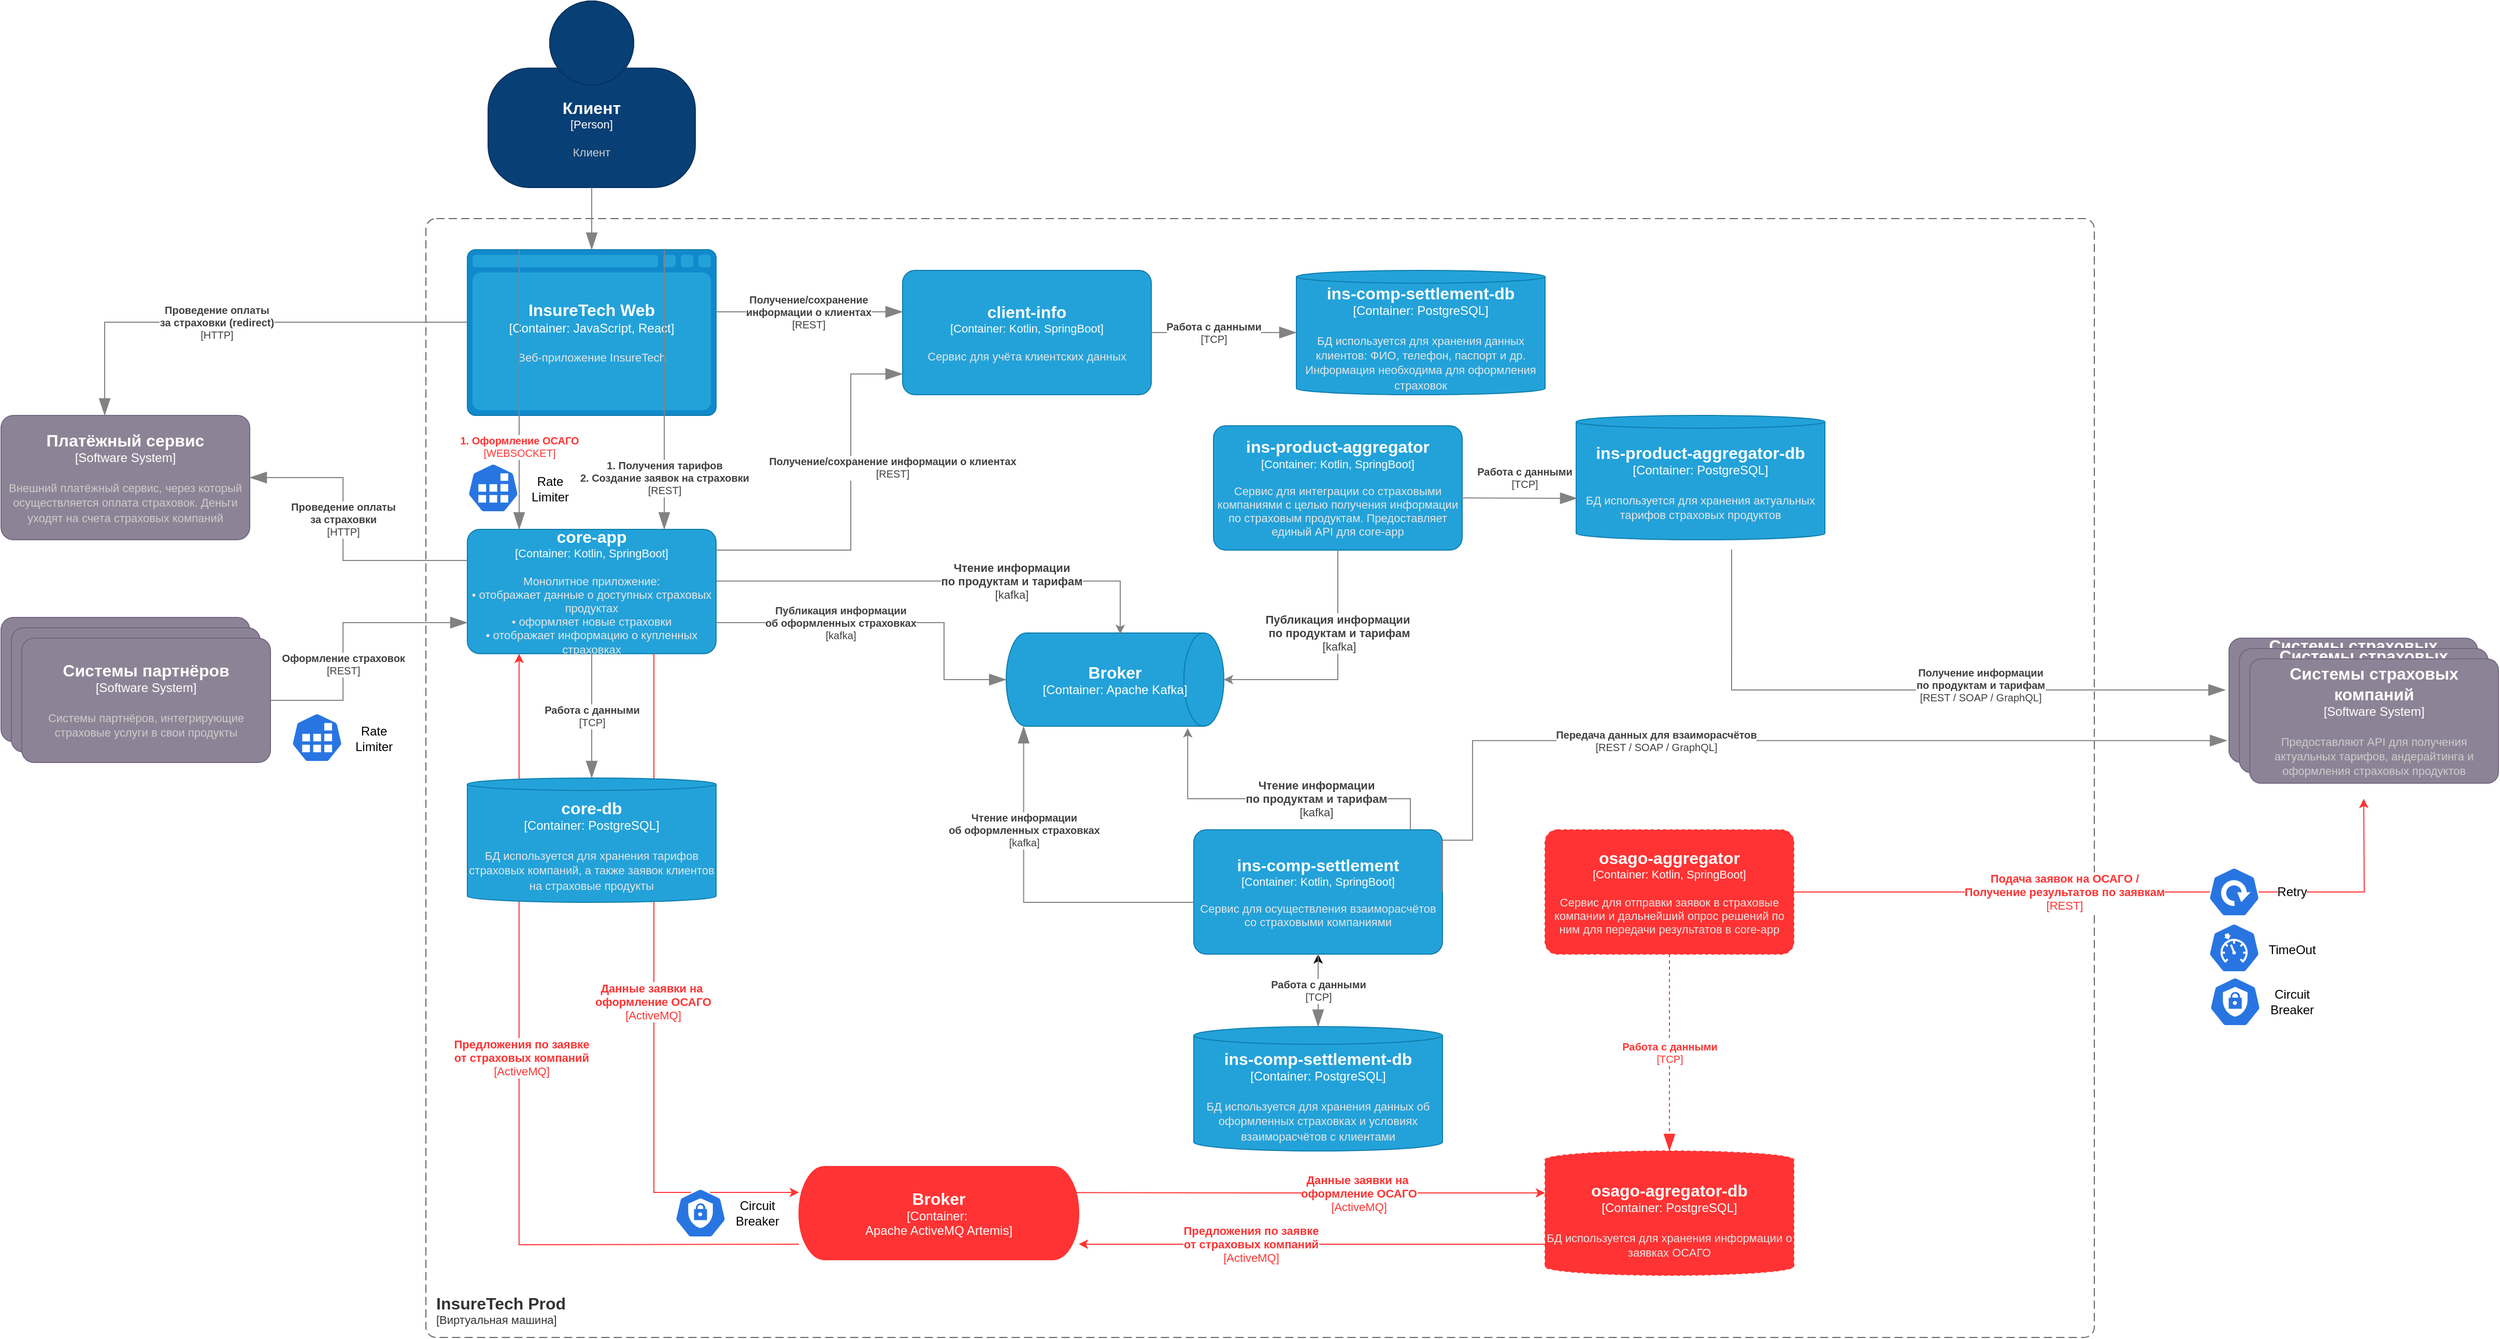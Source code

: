 <mxfile version="26.1.1">
  <diagram id="51zmUan4mFf6pz3q3UUt" name="InsureTech">
    <mxGraphModel dx="1008" dy="689" grid="1" gridSize="10" guides="1" tooltips="1" connect="1" arrows="1" fold="1" page="1" pageScale="1" pageWidth="827" pageHeight="1169" math="0" shadow="0">
      <root>
        <mxCell id="0" />
        <mxCell id="1" parent="0" />
        <object placeholders="1" c4Name="InsureTech Prod" c4Type="SystemScopeBoundary" c4Application="Виртуальная машина" label="&lt;font style=&quot;font-size: 16px&quot;&gt;&lt;b&gt;&lt;div style=&quot;text-align: left&quot;&gt;%c4Name%&lt;/div&gt;&lt;/b&gt;&lt;/font&gt;&lt;div style=&quot;text-align: left&quot;&gt;[%c4Application%]&lt;/div&gt;" id="QZVZE25FtzXotr3zN85r-1">
          <mxCell style="rounded=1;fontSize=11;whiteSpace=wrap;html=1;dashed=1;arcSize=20;fillColor=none;strokeColor=#666666;fontColor=#333333;labelBackgroundColor=none;align=left;verticalAlign=bottom;labelBorderColor=none;spacingTop=0;spacing=10;dashPattern=8 4;metaEdit=1;rotatable=0;perimeter=rectanglePerimeter;noLabel=0;labelPadding=0;allowArrows=0;connectable=0;expand=0;recursiveResize=0;editable=1;pointerEvents=0;absoluteArcSize=1;points=[[0.25,0,0],[0.5,0,0],[0.75,0,0],[1,0.25,0],[1,0.5,0],[1,0.75,0],[0.75,1,0],[0.5,1,0],[0.25,1,0],[0,0.75,0],[0,0.5,0],[0,0.25,0]];" parent="1" vertex="1">
            <mxGeometry x="810" y="730" width="1610" height="1080" as="geometry" />
          </mxCell>
        </object>
        <object placeholders="1" c4Name="core-app" c4Type="Container" c4Technology="Kotlin, SpringBoot" c4Description="Монолитное приложение:&#xa;• отображает данные о доступных страховых продуктах&#xa;• оформляет новые страховки&#xa;• отображает информацию о купленных страховках" label="&lt;font style=&quot;font-size: 16px&quot;&gt;&lt;b&gt;%c4Name%&lt;/b&gt;&lt;/font&gt;&lt;div&gt;[%c4Type%: %c4Technology%]&lt;/div&gt;&lt;br&gt;&lt;div&gt;&lt;font style=&quot;font-size: 11px&quot;&gt;&lt;font color=&quot;#E6E6E6&quot;&gt;%c4Description%&lt;/font&gt;&lt;/div&gt;" id="QZVZE25FtzXotr3zN85r-3">
          <mxCell style="rounded=1;whiteSpace=wrap;html=1;fontSize=11;labelBackgroundColor=none;fillColor=#23A2D9;fontColor=#ffffff;align=center;arcSize=10;strokeColor=#0E7DAD;metaEdit=1;resizable=0;points=[[0.25,0,0],[0.5,0,0],[0.75,0,0],[1,0.25,0],[1,0.5,0],[1,0.75,0],[0.75,1,0],[0.5,1,0],[0.25,1,0],[0,0.75,0],[0,0.5,0],[0,0.25,0]];" parent="1" vertex="1">
            <mxGeometry x="850" y="1030" width="240" height="120" as="geometry" />
          </mxCell>
        </object>
        <object placeholders="1" c4Type="InsureTech Web" c4Container="Container" c4Technology="JavaScript, React" c4Description="Веб-приложение InsureTech" label="&lt;font style=&quot;font-size: 16px&quot;&gt;&lt;b&gt;%c4Type%&lt;/b&gt;&lt;/font&gt;&lt;div&gt;[%c4Container%:&amp;nbsp;%c4Technology%]&lt;/div&gt;&lt;br&gt;&lt;div&gt;&lt;font style=&quot;font-size: 11px&quot;&gt;&lt;font color=&quot;#E6E6E6&quot;&gt;%c4Description%&lt;/font&gt;&lt;/div&gt;" id="QZVZE25FtzXotr3zN85r-4">
          <mxCell style="shape=mxgraph.c4.webBrowserContainer2;whiteSpace=wrap;html=1;boundedLbl=1;rounded=0;labelBackgroundColor=none;strokeColor=#118ACD;fillColor=#23A2D9;strokeColor=#118ACD;strokeColor2=#0E7DAD;fontSize=12;fontColor=#ffffff;align=center;metaEdit=1;points=[[0.5,0,0],[1,0.25,0],[1,0.5,0],[1,0.75,0],[0.5,1,0],[0,0.75,0],[0,0.5,0],[0,0.25,0]];resizable=0;" parent="1" vertex="1">
            <mxGeometry x="850" y="760" width="240" height="160" as="geometry" />
          </mxCell>
        </object>
        <object placeholders="1" c4Type="Relationship" c4Technology="REST" c4Description="1. Получения тарифов&#xa;2. Создание заявок на страховки" label="&lt;div style=&quot;text-align: left&quot;&gt;&lt;div style=&quot;text-align: center&quot;&gt;&lt;b&gt;%c4Description%&lt;/b&gt;&lt;/div&gt;&lt;div style=&quot;text-align: center&quot;&gt;[%c4Technology%]&lt;/div&gt;&lt;/div&gt;" id="QZVZE25FtzXotr3zN85r-5">
          <mxCell style="endArrow=blockThin;html=1;fontSize=10;fontColor=#404040;strokeWidth=1;endFill=1;strokeColor=#828282;elbow=vertical;metaEdit=1;endSize=14;startSize=14;jumpStyle=arc;jumpSize=16;rounded=0;edgeStyle=orthogonalEdgeStyle;" parent="1" edge="1">
            <mxGeometry x="0.767" width="240" relative="1" as="geometry">
              <mxPoint x="1040" y="920" as="sourcePoint" />
              <mxPoint x="1040" y="1030" as="targetPoint" />
              <Array as="points">
                <mxPoint x="1040" y="760" />
              </Array>
              <mxPoint as="offset" />
            </mxGeometry>
          </mxCell>
        </object>
        <object placeholders="1" c4Type="Relationship" c4Technology="TCP" c4Description="Работа с данными" label="&lt;div style=&quot;text-align: left&quot;&gt;&lt;div style=&quot;text-align: center&quot;&gt;&lt;b&gt;%c4Description%&lt;/b&gt;&lt;/div&gt;&lt;div style=&quot;text-align: center&quot;&gt;[%c4Technology%]&lt;/div&gt;&lt;/div&gt;" id="QZVZE25FtzXotr3zN85r-6">
          <mxCell style="endArrow=blockThin;html=1;fontSize=10;fontColor=#404040;strokeWidth=1;endFill=1;strokeColor=#828282;elbow=vertical;metaEdit=1;endSize=14;startSize=14;jumpStyle=arc;jumpSize=16;rounded=0;edgeStyle=orthogonalEdgeStyle;" parent="1" source="QZVZE25FtzXotr3zN85r-3" target="QZVZE25FtzXotr3zN85r-2" edge="1">
            <mxGeometry width="240" relative="1" as="geometry">
              <mxPoint x="960" y="1200" as="sourcePoint" />
              <mxPoint x="1200" y="1200" as="targetPoint" />
            </mxGeometry>
          </mxCell>
        </object>
        <object placeholders="1" c4Name="Системы партнеров" c4Type="Software System" c4Description="Системы партнеров, интегрирующие страховые услуги в свои продукты" label="&lt;font style=&quot;font-size: 16px&quot;&gt;&lt;b&gt;%c4Name%&lt;/b&gt;&lt;/font&gt;&lt;div&gt;[%c4Type%]&lt;/div&gt;&lt;br&gt;&lt;div&gt;&lt;font style=&quot;font-size: 11px&quot;&gt;&lt;font color=&quot;#cccccc&quot;&gt;%c4Description%&lt;/font&gt;&lt;/div&gt;" id="QZVZE25FtzXotr3zN85r-7">
          <mxCell style="rounded=1;whiteSpace=wrap;html=1;labelBackgroundColor=none;fillColor=#8C8496;fontColor=#ffffff;align=center;arcSize=10;strokeColor=#736782;metaEdit=1;resizable=0;points=[[0.25,0,0],[0.5,0,0],[0.75,0,0],[1,0.25,0],[1,0.5,0],[1,0.75,0],[0.75,1,0],[0.5,1,0],[0.25,1,0],[0,0.75,0],[0,0.5,0],[0,0.25,0]];" parent="1" vertex="1">
            <mxGeometry x="400" y="1115" width="240" height="120" as="geometry" />
          </mxCell>
        </object>
        <object placeholders="1" c4Name="Системы партнеров" c4Type="Software System" c4Description="Системы партнеров, интегрирующие страховые услуги в свои продукты" label="&lt;font style=&quot;font-size: 16px&quot;&gt;&lt;b&gt;%c4Name%&lt;/b&gt;&lt;/font&gt;&lt;div&gt;[%c4Type%]&lt;/div&gt;&lt;br&gt;&lt;div&gt;&lt;font style=&quot;font-size: 11px&quot;&gt;&lt;font color=&quot;#cccccc&quot;&gt;%c4Description%&lt;/font&gt;&lt;/div&gt;" id="QZVZE25FtzXotr3zN85r-8">
          <mxCell style="rounded=1;whiteSpace=wrap;html=1;labelBackgroundColor=none;fillColor=#8C8496;fontColor=#ffffff;align=center;arcSize=10;strokeColor=#736782;metaEdit=1;resizable=0;points=[[0.25,0,0],[0.5,0,0],[0.75,0,0],[1,0.25,0],[1,0.5,0],[1,0.75,0],[0.75,1,0],[0.5,1,0],[0.25,1,0],[0,0.75,0],[0,0.5,0],[0,0.25,0]];" parent="1" vertex="1">
            <mxGeometry x="410" y="1125" width="240" height="120" as="geometry" />
          </mxCell>
        </object>
        <object placeholders="1" c4Name="Системы партнёров" c4Type="Software System" c4Description="Системы партнёров, интегрирующие страховые услуги в свои продукты" label="&lt;font style=&quot;font-size: 16px&quot;&gt;&lt;b&gt;%c4Name%&lt;/b&gt;&lt;/font&gt;&lt;div&gt;[%c4Type%]&lt;/div&gt;&lt;br&gt;&lt;div&gt;&lt;font style=&quot;font-size: 11px&quot;&gt;&lt;font color=&quot;#cccccc&quot;&gt;%c4Description%&lt;/font&gt;&lt;/div&gt;" id="QZVZE25FtzXotr3zN85r-9">
          <mxCell style="rounded=1;whiteSpace=wrap;html=1;labelBackgroundColor=none;fillColor=#8C8496;fontColor=#ffffff;align=center;arcSize=10;strokeColor=#736782;metaEdit=1;resizable=0;points=[[0.25,0,0],[0.5,0,0],[0.75,0,0],[1,0.25,0],[1,0.5,0],[1,0.75,0],[0.75,1,0],[0.5,1,0],[0.25,1,0],[0,0.75,0],[0,0.5,0],[0,0.25,0]];" parent="1" vertex="1">
            <mxGeometry x="420" y="1135" width="240" height="120" as="geometry" />
          </mxCell>
        </object>
        <object placeholders="1" c4Type="Relationship" c4Technology="REST" c4Description="Оформление страховок" label="&lt;div style=&quot;text-align: left&quot;&gt;&lt;div style=&quot;text-align: center&quot;&gt;&lt;b&gt;%c4Description%&lt;/b&gt;&lt;/div&gt;&lt;div style=&quot;text-align: center&quot;&gt;[%c4Technology%]&lt;/div&gt;&lt;/div&gt;" id="QZVZE25FtzXotr3zN85r-10">
          <mxCell style="endArrow=blockThin;html=1;fontSize=10;fontColor=#404040;strokeWidth=1;endFill=1;strokeColor=#828282;elbow=vertical;metaEdit=1;endSize=14;startSize=14;jumpStyle=arc;jumpSize=16;rounded=0;edgeStyle=orthogonalEdgeStyle;" parent="1" source="QZVZE25FtzXotr3zN85r-9" target="QZVZE25FtzXotr3zN85r-3" edge="1">
            <mxGeometry x="-0.207" width="240" relative="1" as="geometry">
              <mxPoint x="410" y="1015" as="sourcePoint" />
              <mxPoint x="850" y="1195" as="targetPoint" />
              <Array as="points">
                <mxPoint x="730" y="1195" />
                <mxPoint x="730" y="1120" />
              </Array>
              <mxPoint as="offset" />
            </mxGeometry>
          </mxCell>
        </object>
        <object placeholders="1" c4Name="Системы страховых компаний" c4Type="Software System" c4Description="Системы страховых компаний, предоставляющие API для получения актуальных тарифов, андерайтинга и оформления страховых продуктов" label="&lt;font style=&quot;font-size: 16px&quot;&gt;&lt;b&gt;%c4Name%&lt;/b&gt;&lt;/font&gt;&lt;div&gt;[%c4Type%]&lt;/div&gt;&lt;br&gt;&lt;div&gt;&lt;font style=&quot;font-size: 11px&quot;&gt;&lt;font color=&quot;#cccccc&quot;&gt;%c4Description%&lt;/font&gt;&lt;/div&gt;" id="QZVZE25FtzXotr3zN85r-11">
          <mxCell style="rounded=1;whiteSpace=wrap;html=1;labelBackgroundColor=none;fillColor=#8C8496;fontColor=#ffffff;align=center;arcSize=10;strokeColor=#736782;metaEdit=1;resizable=0;points=[[0.25,0,0],[0.5,0,0],[0.75,0,0],[1,0.25,0],[1,0.5,0],[1,0.75,0],[0.75,1,0],[0.5,1,0],[0.25,1,0],[0,0.75,0],[0,0.5,0],[0,0.25,0]];" parent="1" vertex="1">
            <mxGeometry x="2550" y="1135" width="240" height="120" as="geometry" />
          </mxCell>
        </object>
        <object placeholders="1" c4Name="Системы страховых компаний" c4Type="Software System" c4Description="Системы страховых компаний, предоставляющие API для получения актуальных тарифов, андерайтинга и оформления страховых продуктов" label="&lt;font style=&quot;font-size: 16px&quot;&gt;&lt;b&gt;%c4Name%&lt;/b&gt;&lt;/font&gt;&lt;div&gt;[%c4Type%]&lt;/div&gt;&lt;br&gt;&lt;div&gt;&lt;font style=&quot;font-size: 11px&quot;&gt;&lt;font color=&quot;#cccccc&quot;&gt;%c4Description%&lt;/font&gt;&lt;/div&gt;" id="QZVZE25FtzXotr3zN85r-12">
          <mxCell style="rounded=1;whiteSpace=wrap;html=1;labelBackgroundColor=none;fillColor=#8C8496;fontColor=#ffffff;align=center;arcSize=10;strokeColor=#736782;metaEdit=1;resizable=0;points=[[0.25,0,0],[0.5,0,0],[0.75,0,0],[1,0.25,0],[1,0.5,0],[1,0.75,0],[0.75,1,0],[0.5,1,0],[0.25,1,0],[0,0.75,0],[0,0.5,0],[0,0.25,0]];" parent="1" vertex="1">
            <mxGeometry x="2560" y="1145" width="240" height="120" as="geometry" />
          </mxCell>
        </object>
        <object placeholders="1" c4Name="Системы страховых компаний" c4Type="Software System" c4Description="Предоставляют API для получения актуальных тарифов, андерайтинга и оформления страховых продуктов" label="&lt;font style=&quot;font-size: 16px&quot;&gt;&lt;b&gt;%c4Name%&lt;/b&gt;&lt;/font&gt;&lt;div&gt;[%c4Type%]&lt;/div&gt;&lt;br&gt;&lt;div&gt;&lt;font style=&quot;font-size: 11px&quot;&gt;&lt;font color=&quot;#cccccc&quot;&gt;%c4Description%&lt;/font&gt;&lt;/div&gt;" id="QZVZE25FtzXotr3zN85r-13">
          <mxCell style="rounded=1;whiteSpace=wrap;html=1;labelBackgroundColor=none;fillColor=#8C8496;fontColor=#ffffff;align=center;arcSize=9;strokeColor=#736782;metaEdit=1;resizable=0;points=[[0.25,0,0],[0.5,0,0],[0.75,0,0],[1,0.25,0],[1,0.5,0],[1,0.75,0],[0.75,1,0],[0.5,1,0],[0.25,1,0],[0,0.75,0],[0,0.5,0],[0,0.25,0]];" parent="1" vertex="1">
            <mxGeometry x="2570" y="1155" width="240" height="120" as="geometry" />
          </mxCell>
        </object>
        <object placeholders="1" c4Name="ins-product-aggregator" c4Type="Container" c4Technology="Kotlin, SpringBoot" c4Description="Сервис для интеграции со страховыми компаниями с целью получения информации по страховым продуктам. Предоставляет единый API для core-app" label="&lt;font style=&quot;font-size: 16px&quot;&gt;&lt;b&gt;%c4Name%&lt;/b&gt;&lt;/font&gt;&lt;div&gt;[%c4Type%: %c4Technology%]&lt;/div&gt;&lt;br&gt;&lt;div&gt;&lt;font style=&quot;font-size: 11px&quot;&gt;&lt;font color=&quot;#E6E6E6&quot;&gt;%c4Description%&lt;/font&gt;&lt;/div&gt;" id="QZVZE25FtzXotr3zN85r-14">
          <mxCell style="rounded=1;whiteSpace=wrap;html=1;fontSize=11;labelBackgroundColor=none;fillColor=#23A2D9;fontColor=#ffffff;align=center;arcSize=10;strokeColor=#0E7DAD;metaEdit=1;resizable=0;points=[[0.25,0,0],[0.5,0,0],[0.75,0,0],[1,0.25,0],[1,0.5,0],[1,0.75,0],[0.75,1,0],[0.5,1,0],[0.25,1,0],[0,0.75,0],[0,0.5,0],[0,0.25,0]];" parent="1" vertex="1">
            <mxGeometry x="1570" y="930" width="240" height="120" as="geometry" />
          </mxCell>
        </object>
        <object placeholders="1" c4Type="Relationship" c4Technology="REST / SOAP / GraphQL" c4Description="Получение информации &#xa;по продуктам и тарифам" label="&lt;div style=&quot;text-align: left&quot;&gt;&lt;div style=&quot;text-align: center&quot;&gt;&lt;b&gt;%c4Description%&lt;/b&gt;&lt;/div&gt;&lt;div style=&quot;text-align: center&quot;&gt;[%c4Technology%]&lt;/div&gt;&lt;/div&gt;" id="QZVZE25FtzXotr3zN85r-15">
          <mxCell style="endArrow=blockThin;html=1;fontSize=10;fontColor=#404040;strokeWidth=1;endFill=1;strokeColor=#828282;elbow=vertical;metaEdit=1;endSize=14;startSize=14;jumpStyle=arc;jumpSize=16;rounded=0;edgeStyle=orthogonalEdgeStyle;exitX=0.806;exitY=0.996;exitDx=0;exitDy=0;exitPerimeter=0;" parent="1" edge="1">
            <mxGeometry x="0.227" y="5" width="240" relative="1" as="geometry">
              <mxPoint x="2070.02" y="1049.52" as="sourcePoint" />
              <mxPoint x="2546.58" y="1185" as="targetPoint" />
              <mxPoint as="offset" />
              <Array as="points">
                <mxPoint x="2070" y="1185" />
              </Array>
            </mxGeometry>
          </mxCell>
        </object>
        <object placeholders="1" c4Name="ins-comp-settlement" c4Type="Container" c4Technology="Kotlin, SpringBoot" c4Description="Сервис для осуществления взаиморасчётов со страховыми компаниями" label="&lt;font style=&quot;font-size: 16px&quot;&gt;&lt;b&gt;%c4Name%&lt;/b&gt;&lt;/font&gt;&lt;div&gt;[%c4Type%: %c4Technology%]&lt;/div&gt;&lt;br&gt;&lt;div&gt;&lt;font style=&quot;font-size: 11px&quot;&gt;&lt;font color=&quot;#E6E6E6&quot;&gt;%c4Description%&lt;/font&gt;&lt;/div&gt;" id="QZVZE25FtzXotr3zN85r-16">
          <mxCell style="rounded=1;whiteSpace=wrap;html=1;fontSize=11;labelBackgroundColor=none;fillColor=#23A2D9;fontColor=#ffffff;align=center;arcSize=10;strokeColor=#0E7DAD;metaEdit=1;resizable=0;points=[[0.25,0,0],[0.5,0,0],[0.75,0,0],[1,0.25,0],[1,0.5,0],[1,0.75,0],[0.75,1,0],[0.5,1,0],[0.25,1,0],[0,0.75,0],[0,0.5,0],[0,0.25,0]];" parent="1" vertex="1">
            <mxGeometry x="1551" y="1320" width="240" height="120" as="geometry" />
          </mxCell>
        </object>
        <object placeholders="1" c4Name="Клиент" c4Type="Person" c4Description="Клиент" label="&lt;font style=&quot;font-size: 16px&quot;&gt;&lt;b&gt;%c4Name%&lt;/b&gt;&lt;/font&gt;&lt;div&gt;[%c4Type%]&lt;/div&gt;&lt;br&gt;&lt;div&gt;&lt;font style=&quot;font-size: 11px&quot;&gt;&lt;font color=&quot;#cccccc&quot;&gt;%c4Description%&lt;/font&gt;&lt;/div&gt;" id="QZVZE25FtzXotr3zN85r-17">
          <mxCell style="html=1;fontSize=11;dashed=0;whiteSpace=wrap;fillColor=#083F75;strokeColor=#06315C;fontColor=#ffffff;shape=mxgraph.c4.person2;align=center;metaEdit=1;points=[[0.5,0,0],[1,0.5,0],[1,0.75,0],[0.75,1,0],[0.5,1,0],[0.25,1,0],[0,0.75,0],[0,0.5,0]];resizable=0;" parent="1" vertex="1">
            <mxGeometry x="870" y="520" width="200" height="180" as="geometry" />
          </mxCell>
        </object>
        <object placeholders="1" c4Type="Relationship" id="QZVZE25FtzXotr3zN85r-18">
          <mxCell style="endArrow=blockThin;html=1;fontSize=10;fontColor=#404040;strokeWidth=1;endFill=1;strokeColor=#828282;elbow=vertical;metaEdit=1;endSize=14;startSize=14;jumpStyle=arc;jumpSize=16;rounded=0;edgeStyle=orthogonalEdgeStyle;" parent="1" source="QZVZE25FtzXotr3zN85r-17" target="QZVZE25FtzXotr3zN85r-4" edge="1">
            <mxGeometry width="240" relative="1" as="geometry">
              <mxPoint x="1010" y="610" as="sourcePoint" />
              <mxPoint x="1250" y="610" as="targetPoint" />
            </mxGeometry>
          </mxCell>
        </object>
        <mxCell id="QZVZE25FtzXotr3zN85r-19" value="" style="edgeStyle=orthogonalEdgeStyle;rounded=0;orthogonalLoop=1;jettySize=auto;html=1;" parent="1" source="QZVZE25FtzXotr3zN85r-20" target="QZVZE25FtzXotr3zN85r-16" edge="1">
          <mxGeometry relative="1" as="geometry" />
        </mxCell>
        <object placeholders="1" c4Type="ins-comp-settlement-db" c4Container="Container" c4Technology="PostgreSQL" c4Description="БД используется для хранения данных об оформленных страховках и условиях взаиморасчётов с клиентами" label="&lt;font style=&quot;font-size: 16px&quot;&gt;&lt;b&gt;%c4Type%&lt;/b&gt;&lt;/font&gt;&lt;div&gt;[%c4Container%:&amp;nbsp;%c4Technology%]&lt;/div&gt;&lt;br&gt;&lt;div&gt;&lt;font style=&quot;font-size: 11px&quot;&gt;&lt;font color=&quot;#E6E6E6&quot;&gt;%c4Description%&lt;/font&gt;&lt;/div&gt;" id="QZVZE25FtzXotr3zN85r-20">
          <mxCell style="shape=cylinder3;size=8.51;whiteSpace=wrap;html=1;boundedLbl=1;rounded=0;labelBackgroundColor=none;fillColor=#23A2D9;fontSize=12;fontColor=#ffffff;align=center;strokeColor=#0E7DAD;metaEdit=1;points=[[0.5,0,0],[1,0.25,0],[1,0.5,0],[1,0.75,0],[0.5,1,0],[0,0.75,0],[0,0.5,0],[0,0.25,0]];resizable=0;" parent="1" vertex="1">
            <mxGeometry x="1551" y="1510" width="240" height="120" as="geometry" />
          </mxCell>
        </object>
        <object placeholders="1" c4Type="Relationship" c4Technology="TCP" c4Description="Работа с данными" label="&lt;div style=&quot;text-align: left&quot;&gt;&lt;div style=&quot;text-align: center&quot;&gt;&lt;b&gt;%c4Description%&lt;/b&gt;&lt;/div&gt;&lt;div style=&quot;text-align: center&quot;&gt;[%c4Technology%]&lt;/div&gt;&lt;/div&gt;" id="QZVZE25FtzXotr3zN85r-21">
          <mxCell style="endArrow=blockThin;html=1;fontSize=10;fontColor=#404040;strokeWidth=1;endFill=1;strokeColor=#828282;elbow=vertical;metaEdit=1;endSize=14;startSize=14;jumpStyle=arc;jumpSize=16;rounded=0;edgeStyle=orthogonalEdgeStyle;" parent="1" source="QZVZE25FtzXotr3zN85r-16" target="QZVZE25FtzXotr3zN85r-20" edge="1">
            <mxGeometry width="240" relative="1" as="geometry">
              <mxPoint x="1100" y="1400" as="sourcePoint" />
              <mxPoint x="1100" y="1520" as="targetPoint" />
            </mxGeometry>
          </mxCell>
        </object>
        <object placeholders="1" c4Type="Relationship" c4Technology="REST / SOAP / GraphQL" c4Description="Передача данных для взаиморасчётов" label="&lt;div style=&quot;text-align: left&quot;&gt;&lt;div style=&quot;text-align: center&quot;&gt;&lt;b&gt;%c4Description%&lt;/b&gt;&lt;/div&gt;&lt;div style=&quot;text-align: center&quot;&gt;[%c4Technology%]&lt;/div&gt;&lt;/div&gt;" id="QZVZE25FtzXotr3zN85r-22">
          <mxCell style="endArrow=blockThin;html=1;fontSize=10;fontColor=#404040;strokeWidth=1;endFill=1;strokeColor=#828282;elbow=vertical;metaEdit=1;endSize=14;startSize=14;jumpStyle=arc;jumpSize=16;rounded=0;edgeStyle=orthogonalEdgeStyle;exitX=1;exitY=0.5;exitDx=0;exitDy=0;exitPerimeter=0;entryX=-0.008;entryY=0.824;entryDx=0;entryDy=0;entryPerimeter=0;" parent="1" source="QZVZE25FtzXotr3zN85r-16" target="QZVZE25FtzXotr3zN85r-11" edge="1">
            <mxGeometry x="-0.221" width="240" relative="1" as="geometry">
              <mxPoint x="1660" y="1329.6" as="sourcePoint" />
              <mxPoint x="2520" y="1234" as="targetPoint" />
              <mxPoint as="offset" />
              <Array as="points">
                <mxPoint x="1791" y="1330" />
                <mxPoint x="1820" y="1330" />
                <mxPoint x="1820" y="1234" />
              </Array>
            </mxGeometry>
          </mxCell>
        </object>
        <object placeholders="1" c4Type="Relationship" c4Technology="kafka" c4Description="Чтение информации &#xa;об оформленных страховках" label="&lt;div style=&quot;text-align: left&quot;&gt;&lt;div style=&quot;text-align: center&quot;&gt;&lt;b&gt;%c4Description%&lt;/b&gt;&lt;/div&gt;&lt;div style=&quot;text-align: center&quot;&gt;[%c4Technology%]&lt;/div&gt;&lt;/div&gt;" id="QZVZE25FtzXotr3zN85r-23">
          <mxCell style="endArrow=blockThin;html=1;fontSize=10;fontColor=#404040;strokeWidth=1;endFill=1;strokeColor=#828282;elbow=vertical;metaEdit=1;endSize=14;startSize=14;jumpStyle=arc;jumpSize=16;rounded=0;edgeStyle=orthogonalEdgeStyle;entryX=0.08;entryY=1;entryDx=0;entryDy=0;entryPerimeter=0;" parent="1" source="QZVZE25FtzXotr3zN85r-16" target="QZVZE25FtzXotr3zN85r-32" edge="1">
            <mxGeometry x="0.402" width="240" relative="1" as="geometry">
              <mxPoint x="1100" y="1070" as="sourcePoint" />
              <mxPoint x="1280" y="1070" as="targetPoint" />
              <mxPoint as="offset" />
              <Array as="points">
                <mxPoint x="1387" y="1390" />
              </Array>
            </mxGeometry>
          </mxCell>
        </object>
        <object placeholders="1" c4Name="Платёжный сервис" c4Type="Software System" c4Description="Внешний платёжный сервис, через который осуществляется оплата страховок. Деньги уходят на счета страховых компаний" label="&lt;font style=&quot;font-size: 16px&quot;&gt;&lt;b&gt;%c4Name%&lt;/b&gt;&lt;/font&gt;&lt;div&gt;[%c4Type%]&lt;/div&gt;&lt;br&gt;&lt;div&gt;&lt;font style=&quot;font-size: 11px&quot;&gt;&lt;font color=&quot;#cccccc&quot;&gt;%c4Description%&lt;/font&gt;&lt;/div&gt;" id="QZVZE25FtzXotr3zN85r-24">
          <mxCell style="rounded=1;whiteSpace=wrap;html=1;labelBackgroundColor=none;fillColor=#8C8496;fontColor=#ffffff;align=center;arcSize=10;strokeColor=#736782;metaEdit=1;resizable=0;points=[[0.25,0,0],[0.5,0,0],[0.75,0,0],[1,0.25,0],[1,0.5,0],[1,0.75,0],[0.75,1,0],[0.5,1,0],[0.25,1,0],[0,0.75,0],[0,0.5,0],[0,0.25,0]];" parent="1" vertex="1">
            <mxGeometry x="400" y="920" width="240" height="120" as="geometry" />
          </mxCell>
        </object>
        <object placeholders="1" c4Type="Relationship" c4Technology="HTTP" c4Description="Проведение оплаты &#xa;за страховки" label="&lt;div style=&quot;text-align: left&quot;&gt;&lt;div style=&quot;text-align: center&quot;&gt;&lt;b&gt;%c4Description%&lt;/b&gt;&lt;/div&gt;&lt;div style=&quot;text-align: center&quot;&gt;[%c4Technology%]&lt;/div&gt;&lt;/div&gt;" id="QZVZE25FtzXotr3zN85r-25">
          <mxCell style="endArrow=blockThin;html=1;fontSize=10;fontColor=#404040;strokeWidth=1;endFill=1;strokeColor=#828282;elbow=vertical;metaEdit=1;endSize=14;startSize=14;jumpStyle=arc;jumpSize=16;rounded=0;edgeStyle=orthogonalEdgeStyle;" parent="1" source="QZVZE25FtzXotr3zN85r-3" target="QZVZE25FtzXotr3zN85r-24" edge="1">
            <mxGeometry x="0.103" width="240" relative="1" as="geometry">
              <mxPoint x="670" y="1205" as="sourcePoint" />
              <mxPoint x="860" y="1130" as="targetPoint" />
              <Array as="points">
                <mxPoint x="730" y="1060" />
                <mxPoint x="730" y="980" />
              </Array>
              <mxPoint as="offset" />
            </mxGeometry>
          </mxCell>
        </object>
        <object placeholders="1" c4Type="Relationship" c4Technology="HTTP" c4Description="Проведение оплаты &#xa;за страховки (redirect)" label="&lt;div style=&quot;text-align: left&quot;&gt;&lt;div style=&quot;text-align: center&quot;&gt;&lt;b&gt;%c4Description%&lt;/b&gt;&lt;/div&gt;&lt;div style=&quot;text-align: center&quot;&gt;[%c4Technology%]&lt;/div&gt;&lt;/div&gt;" id="QZVZE25FtzXotr3zN85r-26">
          <mxCell style="endArrow=blockThin;html=1;fontSize=10;fontColor=#404040;strokeWidth=1;endFill=1;strokeColor=#828282;elbow=vertical;metaEdit=1;endSize=14;startSize=14;jumpStyle=arc;jumpSize=16;rounded=0;edgeStyle=orthogonalEdgeStyle;" parent="1" source="QZVZE25FtzXotr3zN85r-4" target="QZVZE25FtzXotr3zN85r-24" edge="1">
            <mxGeometry x="0.103" width="240" relative="1" as="geometry">
              <mxPoint x="860" y="1070" as="sourcePoint" />
              <mxPoint x="650" y="990" as="targetPoint" />
              <Array as="points">
                <mxPoint x="500" y="830" />
              </Array>
              <mxPoint as="offset" />
            </mxGeometry>
          </mxCell>
        </object>
        <object placeholders="1" c4Name="client-info" c4Type="Container" c4Technology="Kotlin, SpringBoot" c4Description="Сервис для учёта клиентских данных" label="&lt;font style=&quot;font-size: 16px&quot;&gt;&lt;b&gt;%c4Name%&lt;/b&gt;&lt;/font&gt;&lt;div&gt;[%c4Type%: %c4Technology%]&lt;/div&gt;&lt;br&gt;&lt;div&gt;&lt;font style=&quot;font-size: 11px&quot;&gt;&lt;font color=&quot;#E6E6E6&quot;&gt;%c4Description%&lt;/font&gt;&lt;/div&gt;" id="QZVZE25FtzXotr3zN85r-27">
          <mxCell style="rounded=1;whiteSpace=wrap;html=1;fontSize=11;labelBackgroundColor=none;fillColor=#23A2D9;fontColor=#ffffff;align=center;arcSize=10;strokeColor=#0E7DAD;metaEdit=1;resizable=0;points=[[0.25,0,0],[0.5,0,0],[0.75,0,0],[1,0.25,0],[1,0.5,0],[1,0.75,0],[0.75,1,0],[0.5,1,0],[0.25,1,0],[0,0.75,0],[0,0.5,0],[0,0.25,0]];" parent="1" vertex="1">
            <mxGeometry x="1270" y="780" width="240" height="120" as="geometry" />
          </mxCell>
        </object>
        <object placeholders="1" c4Type="ins-comp-settlement-db" c4Container="Container" c4Technology="PostgreSQL" c4Description="БД используется для хранения данных клиентов: ФИО, телефон, паспорт и др. Информация необходима для оформления страховок" label="&lt;font style=&quot;font-size: 16px&quot;&gt;&lt;b&gt;%c4Type%&lt;/b&gt;&lt;/font&gt;&lt;div&gt;[%c4Container%:&amp;nbsp;%c4Technology%]&lt;/div&gt;&lt;br&gt;&lt;div&gt;&lt;font style=&quot;font-size: 11px&quot;&gt;&lt;font color=&quot;#E6E6E6&quot;&gt;%c4Description%&lt;/font&gt;&lt;/div&gt;" id="QZVZE25FtzXotr3zN85r-28">
          <mxCell style="shape=cylinder3;size=6.172;whiteSpace=wrap;html=1;boundedLbl=1;rounded=0;labelBackgroundColor=none;fillColor=#23A2D9;fontSize=12;fontColor=#ffffff;align=center;strokeColor=#0E7DAD;metaEdit=1;points=[[0.5,0,0],[1,0.25,0],[1,0.5,0],[1,0.75,0],[0.5,1,0],[0,0.75,0],[0,0.5,0],[0,0.25,0]];resizable=0;" parent="1" vertex="1">
            <mxGeometry x="1650" y="780" width="240" height="120" as="geometry" />
          </mxCell>
        </object>
        <object placeholders="1" c4Type="Relationship" c4Technology="TCP" c4Description="Работа с данными" label="&lt;div style=&quot;text-align: left&quot;&gt;&lt;div style=&quot;text-align: center&quot;&gt;&lt;b&gt;%c4Description%&lt;/b&gt;&lt;/div&gt;&lt;div style=&quot;text-align: center&quot;&gt;[%c4Technology%]&lt;/div&gt;&lt;/div&gt;" id="QZVZE25FtzXotr3zN85r-29">
          <mxCell style="endArrow=blockThin;html=1;fontSize=10;fontColor=#404040;strokeWidth=1;endFill=1;strokeColor=#828282;elbow=vertical;metaEdit=1;endSize=14;startSize=14;jumpStyle=arc;jumpSize=16;rounded=0;edgeStyle=orthogonalEdgeStyle;" parent="1" source="QZVZE25FtzXotr3zN85r-27" target="QZVZE25FtzXotr3zN85r-28" edge="1">
            <mxGeometry x="-0.143" width="240" relative="1" as="geometry">
              <mxPoint x="1400" y="1400" as="sourcePoint" />
              <mxPoint x="1400" y="1520" as="targetPoint" />
              <mxPoint as="offset" />
            </mxGeometry>
          </mxCell>
        </object>
        <object placeholders="1" c4Type="Relationship" c4Technology="REST" c4Description="Получение/сохранение информации о клиентах" label="&lt;div style=&quot;text-align: left&quot;&gt;&lt;div style=&quot;text-align: center&quot;&gt;&lt;b&gt;%c4Description%&lt;/b&gt;&lt;/div&gt;&lt;div style=&quot;text-align: center&quot;&gt;[%c4Technology%]&lt;/div&gt;&lt;/div&gt;" id="QZVZE25FtzXotr3zN85r-30">
          <mxCell style="endArrow=blockThin;html=1;fontSize=10;fontColor=#404040;strokeWidth=1;endFill=1;strokeColor=#828282;elbow=vertical;metaEdit=1;endSize=14;startSize=14;jumpStyle=arc;jumpSize=16;rounded=0;edgeStyle=orthogonalEdgeStyle;horizontal=1;" parent="1" source="QZVZE25FtzXotr3zN85r-3" target="QZVZE25FtzXotr3zN85r-27" edge="1">
            <mxGeometry x="0.2" y="-40" width="240" relative="1" as="geometry">
              <mxPoint x="1100" y="1100" as="sourcePoint" />
              <mxPoint x="1280" y="1100" as="targetPoint" />
              <mxPoint as="offset" />
              <Array as="points">
                <mxPoint x="1220" y="1050" />
                <mxPoint x="1220" y="880" />
              </Array>
            </mxGeometry>
          </mxCell>
        </object>
        <object placeholders="1" c4Type="Relationship" c4Technology="REST" c4Description="Получение/сохранение&#xa; информации о клиентах" label="&lt;div style=&quot;text-align: left&quot;&gt;&lt;div style=&quot;text-align: center&quot;&gt;&lt;b&gt;%c4Description%&lt;/b&gt;&lt;/div&gt;&lt;div style=&quot;text-align: center&quot;&gt;[%c4Technology%]&lt;/div&gt;&lt;/div&gt;" id="QZVZE25FtzXotr3zN85r-31">
          <mxCell style="endArrow=blockThin;html=1;fontSize=10;fontColor=#404040;strokeWidth=1;endFill=1;strokeColor=#828282;elbow=vertical;metaEdit=1;endSize=14;startSize=14;jumpStyle=arc;jumpSize=16;rounded=0;edgeStyle=orthogonalEdgeStyle;" parent="1" source="QZVZE25FtzXotr3zN85r-4" target="QZVZE25FtzXotr3zN85r-27" edge="1">
            <mxGeometry width="240" relative="1" as="geometry">
              <mxPoint x="1100" y="1060" as="sourcePoint" />
              <mxPoint x="1280" y="890" as="targetPoint" />
              <mxPoint x="-1" as="offset" />
              <Array as="points">
                <mxPoint x="1180" y="820" />
                <mxPoint x="1180" y="820" />
              </Array>
            </mxGeometry>
          </mxCell>
        </object>
        <mxCell id="QZVZE25FtzXotr3zN85r-32" value="&lt;font size=&quot;3&quot; color=&quot;#ffffff&quot;&gt;&lt;span style=&quot;caret-color: rgb(255, 255, 255);&quot;&gt;&lt;b&gt;Broker&lt;/b&gt;&lt;/span&gt;&lt;/font&gt;&lt;br&gt;&lt;div&gt;&lt;font color=&quot;#ffffff&quot;&gt;&lt;span style=&quot;caret-color: rgb(255, 255, 255);&quot;&gt;[Container: Apache Kafka]&lt;/span&gt;&lt;/font&gt;&lt;/div&gt;" style="strokeWidth=1;html=1;shape=mxgraph.flowchart.direct_data;whiteSpace=wrap;fillColor=#23A2D9;strokeColor=#0E7DAD;" parent="1" vertex="1">
          <mxGeometry x="1370" y="1130" width="210" height="90" as="geometry" />
        </mxCell>
        <mxCell id="QZVZE25FtzXotr3zN85r-33" style="edgeStyle=orthogonalEdgeStyle;rounded=0;orthogonalLoop=1;jettySize=auto;html=1;entryX=1;entryY=0.5;entryDx=0;entryDy=0;entryPerimeter=0;strokeColor=#828282;" parent="1" source="QZVZE25FtzXotr3zN85r-14" target="QZVZE25FtzXotr3zN85r-32" edge="1">
          <mxGeometry relative="1" as="geometry" />
        </mxCell>
        <mxCell id="QZVZE25FtzXotr3zN85r-34" value="Публикация информации&amp;nbsp;&lt;div&gt;по продуктам и тарифам&lt;br&gt;&lt;span style=&quot;font-weight: normal;&quot;&gt;[kafka]&lt;/span&gt;&lt;/div&gt;" style="edgeLabel;html=1;align=center;verticalAlign=middle;resizable=0;points=[];fontColor=#404040;fontStyle=1" parent="QZVZE25FtzXotr3zN85r-33" vertex="1" connectable="0">
          <mxGeometry x="-0.318" y="1" relative="1" as="geometry">
            <mxPoint as="offset" />
          </mxGeometry>
        </mxCell>
        <mxCell id="QZVZE25FtzXotr3zN85r-35" style="edgeStyle=orthogonalEdgeStyle;rounded=0;orthogonalLoop=1;jettySize=auto;html=1;fontColor=#FF3333;entryX=0.834;entryY=1.021;entryDx=0;entryDy=0;entryPerimeter=0;strokeColor=#828282;" parent="1" target="QZVZE25FtzXotr3zN85r-32" edge="1">
          <mxGeometry relative="1" as="geometry">
            <mxPoint x="1760" y="1320" as="sourcePoint" />
            <Array as="points">
              <mxPoint x="1760" y="1290" />
              <mxPoint x="1545" y="1290" />
            </Array>
            <mxPoint x="1545.04" y="1190" as="targetPoint" />
          </mxGeometry>
        </mxCell>
        <mxCell id="QZVZE25FtzXotr3zN85r-36" value="Чтение информации&lt;div&gt;по продуктам и тарифам&lt;br&gt;&lt;span style=&quot;font-weight: normal;&quot;&gt;[kafka]&lt;/span&gt;&lt;/div&gt;" style="edgeLabel;html=1;align=center;verticalAlign=middle;resizable=0;points=[];fontColor=#404040;fontStyle=1" parent="QZVZE25FtzXotr3zN85r-35" vertex="1" connectable="0">
          <mxGeometry x="-0.001" y="1" relative="1" as="geometry">
            <mxPoint x="35" y="-1" as="offset" />
          </mxGeometry>
        </mxCell>
        <mxCell id="QZVZE25FtzXotr3zN85r-37" style="edgeStyle=orthogonalEdgeStyle;rounded=0;orthogonalLoop=1;jettySize=auto;html=1;exitX=1.002;exitY=0.416;exitDx=0;exitDy=0;exitPerimeter=0;fontColor=#FF3333;strokeColor=light-dark(#828282, #ff7777);" parent="1" source="QZVZE25FtzXotr3zN85r-3" edge="1">
          <mxGeometry relative="1" as="geometry">
            <mxPoint x="1200" y="1047.5" as="sourcePoint" />
            <mxPoint x="1480" y="1131" as="targetPoint" />
            <Array as="points">
              <mxPoint x="1480" y="1080" />
            </Array>
          </mxGeometry>
        </mxCell>
        <mxCell id="QZVZE25FtzXotr3zN85r-38" value="&lt;b&gt;Чтение информации&lt;/b&gt;&lt;div&gt;&lt;b&gt;по продуктам и тарифам&lt;/b&gt;&lt;/div&gt;&lt;div&gt;[kafka]&lt;/div&gt;" style="edgeLabel;html=1;align=center;verticalAlign=middle;resizable=0;points=[];fontColor=#404040;" parent="QZVZE25FtzXotr3zN85r-37" vertex="1" connectable="0">
          <mxGeometry x="0.375" relative="1" as="geometry">
            <mxPoint x="-19" as="offset" />
          </mxGeometry>
        </mxCell>
        <object placeholders="1" c4Type="Relationship" c4Technology="kafka" c4Description="Публикация информации &#xa;об оформленных страховках" label="&lt;div style=&quot;text-align: left&quot;&gt;&lt;div style=&quot;text-align: center&quot;&gt;&lt;b&gt;%c4Description%&lt;/b&gt;&lt;/div&gt;&lt;div style=&quot;text-align: center&quot;&gt;[%c4Technology%]&lt;/div&gt;&lt;/div&gt;" id="QZVZE25FtzXotr3zN85r-39">
          <mxCell style="endArrow=blockThin;html=1;fontSize=10;fontColor=#404040;strokeWidth=1;endFill=1;strokeColor=light-dark(#828282, #ff7777);elbow=vertical;metaEdit=1;endSize=14;startSize=14;jumpStyle=arc;jumpSize=16;rounded=0;edgeStyle=orthogonalEdgeStyle;entryX=0;entryY=0.5;entryDx=0;entryDy=0;entryPerimeter=0;exitX=1;exitY=0.75;exitDx=0;exitDy=0;exitPerimeter=0;" parent="1" source="QZVZE25FtzXotr3zN85r-3" target="QZVZE25FtzXotr3zN85r-32" edge="1">
            <mxGeometry x="-0.284" width="240" relative="1" as="geometry">
              <mxPoint x="1270" y="1270" as="sourcePoint" />
              <mxPoint x="1237" y="1100" as="targetPoint" />
              <mxPoint as="offset" />
              <Array as="points">
                <mxPoint x="1310" y="1120" />
                <mxPoint x="1310" y="1175" />
              </Array>
            </mxGeometry>
          </mxCell>
        </object>
        <object placeholders="1" c4Type="ins-product-aggregator-db" c4Container="Container" c4Technology="PostgreSQL" c4Description="БД используется для хранения актуальных тарифов страховых продуктов" label="&lt;font style=&quot;font-size: 16px&quot;&gt;&lt;b&gt;%c4Type%&lt;/b&gt;&lt;/font&gt;&lt;div&gt;[%c4Container%:&amp;nbsp;%c4Technology%]&lt;/div&gt;&lt;br&gt;&lt;div&gt;&lt;font style=&quot;font-size: 11px&quot;&gt;&lt;font color=&quot;#E6E6E6&quot;&gt;%c4Description%&lt;/font&gt;&lt;/div&gt;" id="QZVZE25FtzXotr3zN85r-40">
          <mxCell style="shape=cylinder3;size=6.172;whiteSpace=wrap;html=1;boundedLbl=1;rounded=0;labelBackgroundColor=none;fillColor=#23A2D9;fontSize=12;fontColor=#ffffff;align=center;strokeColor=#0E7DAD;metaEdit=1;points=[[0.5,0,0],[1,0.25,0],[1,0.5,0],[1,0.75,0],[0.5,1,0],[0,0.75,0],[0,0.5,0],[0,0.25,0]];resizable=0;" parent="1" vertex="1">
            <mxGeometry x="1920" y="920" width="240" height="120" as="geometry" />
          </mxCell>
        </object>
        <object placeholders="1" c4Type="Relationship" c4Technology="TCP" c4Description="Работа с данными" label="&lt;div style=&quot;text-align: left&quot;&gt;&lt;div style=&quot;text-align: center&quot;&gt;&lt;b&gt;%c4Description%&lt;/b&gt;&lt;/div&gt;&lt;div style=&quot;text-align: center&quot;&gt;[%c4Technology%]&lt;/div&gt;&lt;/div&gt;" id="QZVZE25FtzXotr3zN85r-41">
          <mxCell style="endArrow=blockThin;html=1;fontSize=10;fontColor=#404040;strokeWidth=1;endFill=1;strokeColor=#828282;elbow=vertical;metaEdit=1;endSize=14;startSize=14;jumpStyle=arc;jumpSize=16;rounded=0;edgeStyle=orthogonalEdgeStyle;exitX=0.997;exitY=0.58;exitDx=0;exitDy=0;exitPerimeter=0;" parent="1" source="QZVZE25FtzXotr3zN85r-14" edge="1">
            <mxGeometry x="0.085" y="20" width="240" relative="1" as="geometry">
              <mxPoint x="1850" y="1430" as="sourcePoint" />
              <mxPoint x="1921" y="1000" as="targetPoint" />
              <Array as="points">
                <mxPoint x="1921" y="1000" />
              </Array>
              <mxPoint as="offset" />
            </mxGeometry>
          </mxCell>
        </object>
        <mxCell id="pT_YRE0hFQukJb8PaHaW-6" style="edgeStyle=orthogonalEdgeStyle;rounded=0;orthogonalLoop=1;jettySize=auto;html=1;exitX=1;exitY=0.5;exitDx=0;exitDy=0;exitPerimeter=0;strokeColor=#FF3333;" edge="1" parent="1" source="pT_YRE0hFQukJb8PaHaW-1">
          <mxGeometry relative="1" as="geometry">
            <mxPoint x="2680" y="1290" as="targetPoint" />
          </mxGeometry>
        </mxCell>
        <mxCell id="pT_YRE0hFQukJb8PaHaW-7" value="&lt;b&gt;Подача заявок на ОСАГО /&lt;/b&gt;&lt;div&gt;&lt;b&gt;Получение результатов по заявкам&lt;/b&gt;&lt;/div&gt;&lt;div&gt;[REST]&lt;/div&gt;" style="edgeLabel;html=1;align=center;verticalAlign=middle;resizable=0;points=[];fontColor=#FF3333;" vertex="1" connectable="0" parent="pT_YRE0hFQukJb8PaHaW-6">
          <mxGeometry x="-0.146" y="4" relative="1" as="geometry">
            <mxPoint x="-13" y="4" as="offset" />
          </mxGeometry>
        </mxCell>
        <object placeholders="1" c4Name="osago-aggregator" c4Type="Container" c4Technology="Kotlin, SpringBoot" c4Description="Сервис для отправки заявок в страховые компании и дальнейший опрос решений по ним для передачи результатов в core-app" label="&lt;font style=&quot;font-size: 16px&quot;&gt;&lt;b&gt;%c4Name%&lt;/b&gt;&lt;/font&gt;&lt;div&gt;[%c4Type%: %c4Technology%]&lt;/div&gt;&lt;br&gt;&lt;div&gt;&lt;font style=&quot;font-size: 11px&quot;&gt;&lt;font color=&quot;#E6E6E6&quot;&gt;%c4Description%&lt;/font&gt;&lt;/div&gt;" id="pT_YRE0hFQukJb8PaHaW-1">
          <mxCell style="rounded=1;whiteSpace=wrap;html=1;fontSize=11;labelBackgroundColor=none;fillColor=#FF3333;fontColor=#ffffff;align=center;arcSize=10;strokeColor=#FF3333;metaEdit=1;resizable=0;points=[[0.25,0,0],[0.5,0,0],[0.75,0,0],[1,0.25,0],[1,0.5,0],[1,0.75,0],[0.75,1,0],[0.5,1,0],[0.25,1,0],[0,0.75,0],[0,0.5,0],[0,0.25,0]];dashed=1;" vertex="1" parent="1">
            <mxGeometry x="1890" y="1320" width="240" height="120" as="geometry" />
          </mxCell>
        </object>
        <mxCell id="pT_YRE0hFQukJb8PaHaW-10" style="edgeStyle=orthogonalEdgeStyle;rounded=0;orthogonalLoop=1;jettySize=auto;html=1;exitX=0;exitY=0.75;exitDx=0;exitDy=0;exitPerimeter=0;strokeColor=#FF3333;fontColor=#FF3333;" edge="1" parent="1" source="pT_YRE0hFQukJb8PaHaW-2">
          <mxGeometry relative="1" as="geometry">
            <mxPoint x="1440" y="1720" as="targetPoint" />
          </mxGeometry>
        </mxCell>
        <mxCell id="pT_YRE0hFQukJb8PaHaW-16" value="&lt;b&gt;Предложения по заявке&lt;/b&gt;&lt;div&gt;&lt;b&gt;от страховых компаний&lt;br&gt;&lt;/b&gt;&lt;div&gt;[ActiveMQ]&lt;/div&gt;&lt;/div&gt;" style="edgeLabel;html=1;align=center;verticalAlign=middle;resizable=0;points=[];fontColor=#FF3333;" vertex="1" connectable="0" parent="pT_YRE0hFQukJb8PaHaW-10">
          <mxGeometry x="-0.147" y="2" relative="1" as="geometry">
            <mxPoint x="-92" y="-2" as="offset" />
          </mxGeometry>
        </mxCell>
        <object placeholders="1" c4Type="osago-agregator-db" c4Container="Container" c4Technology="PostgreSQL" c4Description="БД используется для хранения информации о заявках ОСАГО" label="&lt;font style=&quot;font-size: 16px&quot;&gt;&lt;b&gt;%c4Type%&lt;/b&gt;&lt;/font&gt;&lt;div&gt;[%c4Container%:&amp;nbsp;%c4Technology%]&lt;/div&gt;&lt;br&gt;&lt;div&gt;&lt;font style=&quot;font-size: 11px&quot;&gt;&lt;font color=&quot;#E6E6E6&quot;&gt;%c4Description%&lt;/font&gt;&lt;/div&gt;" id="pT_YRE0hFQukJb8PaHaW-2">
          <mxCell style="shape=cylinder3;size=8.51;whiteSpace=wrap;html=1;boundedLbl=1;rounded=0;labelBackgroundColor=none;fillColor=#FF3333;fontSize=12;fontColor=#ffffff;align=center;strokeColor=#FF3333;metaEdit=1;points=[[0.5,0,0],[1,0.25,0],[1,0.5,0],[1,0.75,0],[0.5,1,0],[0,0.75,0],[0,0.5,0],[0,0.25,0]];resizable=0;dashed=1;" vertex="1" parent="1">
            <mxGeometry x="1890" y="1630" width="240" height="120" as="geometry" />
          </mxCell>
        </object>
        <object placeholders="1" c4Type="Relationship" c4Technology="TCP" c4Description="Работа с данными" label="&lt;div style=&quot;text-align: left&quot;&gt;&lt;div style=&quot;text-align: center&quot;&gt;&lt;b&gt;%c4Description%&lt;/b&gt;&lt;/div&gt;&lt;div style=&quot;text-align: center&quot;&gt;[%c4Technology%]&lt;/div&gt;&lt;/div&gt;" id="pT_YRE0hFQukJb8PaHaW-3">
          <mxCell style="endArrow=blockThin;html=1;fontSize=10;fontColor=#FF3333;strokeWidth=1;endFill=1;strokeColor=#FF3333;elbow=vertical;metaEdit=1;endSize=14;startSize=14;jumpStyle=arc;jumpSize=16;rounded=0;edgeStyle=orthogonalEdgeStyle;exitX=0.5;exitY=1;exitDx=0;exitDy=0;exitPerimeter=0;entryX=0.5;entryY=0;entryDx=0;entryDy=0;entryPerimeter=0;dashed=1;" edge="1" parent="1" source="pT_YRE0hFQukJb8PaHaW-1" target="pT_YRE0hFQukJb8PaHaW-2">
            <mxGeometry width="240" relative="1" as="geometry">
              <mxPoint x="1369.71" y="1497.41" as="sourcePoint" />
              <mxPoint x="1369.71" y="1567.41" as="targetPoint" />
            </mxGeometry>
          </mxCell>
        </object>
        <mxCell id="pT_YRE0hFQukJb8PaHaW-8" style="edgeStyle=orthogonalEdgeStyle;rounded=0;orthogonalLoop=1;jettySize=auto;html=1;exitX=1;exitY=0.5;exitDx=0;exitDy=0;exitPerimeter=0;fontColor=#FF3333;strokeColor=#FF3333;" edge="1" parent="1">
          <mxGeometry relative="1" as="geometry">
            <mxPoint x="1890.0" y="1670.462" as="targetPoint" />
            <mxPoint x="1380" y="1670" as="sourcePoint" />
          </mxGeometry>
        </mxCell>
        <mxCell id="pT_YRE0hFQukJb8PaHaW-15" value="&lt;b&gt;Данные заявки на&amp;nbsp;&lt;/b&gt;&lt;div&gt;&lt;b&gt;оформление ОСАГО&lt;/b&gt;&lt;/div&gt;&lt;div&gt;[ActiveMQ]&lt;/div&gt;" style="edgeLabel;html=1;align=center;verticalAlign=middle;resizable=0;points=[];fontColor=#FF3333;" vertex="1" connectable="0" parent="pT_YRE0hFQukJb8PaHaW-8">
          <mxGeometry x="-0.041" relative="1" as="geometry">
            <mxPoint x="85" as="offset" />
          </mxGeometry>
        </mxCell>
        <mxCell id="pT_YRE0hFQukJb8PaHaW-13" style="edgeStyle=orthogonalEdgeStyle;rounded=0;orthogonalLoop=1;jettySize=auto;html=1;exitX=0;exitY=0.5;exitDx=0;exitDy=0;exitPerimeter=0;entryX=0.208;entryY=1;entryDx=0;entryDy=0;entryPerimeter=0;strokeColor=#FF3333;fontColor=#FF3333;" edge="1" parent="1" target="QZVZE25FtzXotr3zN85r-3">
          <mxGeometry relative="1" as="geometry">
            <mxPoint x="970" y="1720" as="targetPoint" />
            <mxPoint x="1170" y="1720" as="sourcePoint" />
          </mxGeometry>
        </mxCell>
        <mxCell id="pT_YRE0hFQukJb8PaHaW-17" value="&lt;b&gt;Предложения по заявке&lt;/b&gt;&lt;div&gt;&lt;b&gt;от страховых компаний&lt;br&gt;&lt;/b&gt;&lt;div&gt;[ActiveMQ]&lt;/div&gt;&lt;/div&gt;" style="edgeLabel;html=1;align=center;verticalAlign=middle;resizable=0;points=[];fontColor=#FF3333;" vertex="1" connectable="0" parent="pT_YRE0hFQukJb8PaHaW-13">
          <mxGeometry x="0.201" y="-2" relative="1" as="geometry">
            <mxPoint y="54" as="offset" />
          </mxGeometry>
        </mxCell>
        <mxCell id="pT_YRE0hFQukJb8PaHaW-4" value="&lt;font size=&quot;3&quot; color=&quot;#ffffff&quot;&gt;&lt;span style=&quot;caret-color: rgb(255, 255, 255);&quot;&gt;&lt;b&gt;Broker&lt;/b&gt;&lt;/span&gt;&lt;/font&gt;&lt;br&gt;&lt;div&gt;&lt;font color=&quot;#ffffff&quot;&gt;&lt;span style=&quot;caret-color: rgb(255, 255, 255);&quot;&gt;[Container:&amp;nbsp;&lt;/span&gt;&lt;/font&gt;&lt;/div&gt;&lt;div&gt;&lt;font color=&quot;#ffffff&quot;&gt;&lt;span style=&quot;caret-color: rgb(255, 255, 255);&quot;&gt;Apache ActiveMQ Artemis]&lt;/span&gt;&lt;/font&gt;&lt;/div&gt;" style="strokeWidth=1;html=1;shape=mxgraph.flowchart.direct_data;whiteSpace=wrap;fillColor=#FF3333;strokeColor=#FF3333;" vertex="1" parent="1">
          <mxGeometry x="1170" y="1645" width="270" height="90" as="geometry" />
        </mxCell>
        <object placeholders="1" c4Type="Relationship" c4Technology="WEBSOCKET" c4Description="1. Оформление ОСАГО" label="&lt;div style=&quot;text-align: left&quot;&gt;&lt;div style=&quot;text-align: center&quot;&gt;&lt;b&gt;%c4Description%&lt;/b&gt;&lt;/div&gt;&lt;div style=&quot;text-align: center&quot;&gt;[%c4Technology%]&lt;/div&gt;&lt;/div&gt;" id="pT_YRE0hFQukJb8PaHaW-11">
          <mxCell style="endArrow=blockThin;html=1;fontSize=10;fontColor=#FF3333;strokeWidth=1;endFill=1;strokeColor=#828282;elbow=vertical;metaEdit=1;endSize=14;startSize=14;jumpStyle=arc;jumpSize=16;rounded=0;edgeStyle=orthogonalEdgeStyle;" edge="1" parent="1">
            <mxGeometry x="0.628" width="240" relative="1" as="geometry">
              <mxPoint x="900" y="920" as="sourcePoint" />
              <mxPoint x="900" y="1030" as="targetPoint" />
              <Array as="points">
                <mxPoint x="900" y="760" />
              </Array>
              <mxPoint as="offset" />
            </mxGeometry>
          </mxCell>
        </object>
        <mxCell id="pT_YRE0hFQukJb8PaHaW-12" style="edgeStyle=orthogonalEdgeStyle;rounded=0;orthogonalLoop=1;jettySize=auto;html=1;exitX=0.75;exitY=1;exitDx=0;exitDy=0;exitPerimeter=0;fontColor=#FF3333;strokeColor=#FF3333;" edge="1" parent="1" source="QZVZE25FtzXotr3zN85r-3">
          <mxGeometry relative="1" as="geometry">
            <mxPoint x="1170" y="1670" as="targetPoint" />
            <Array as="points">
              <mxPoint x="1030" y="1670" />
              <mxPoint x="1150" y="1670" />
            </Array>
          </mxGeometry>
        </mxCell>
        <mxCell id="pT_YRE0hFQukJb8PaHaW-14" value="&lt;b&gt;Данные заявки на&amp;nbsp;&lt;/b&gt;&lt;div&gt;&lt;b&gt;оформление ОСАГО&lt;/b&gt;&lt;/div&gt;&lt;div&gt;[ActiveMQ]&lt;/div&gt;" style="edgeLabel;html=1;align=center;verticalAlign=middle;resizable=0;points=[];fontColor=#FF3333;" vertex="1" connectable="0" parent="pT_YRE0hFQukJb8PaHaW-12">
          <mxGeometry x="0.017" y="-1" relative="1" as="geometry">
            <mxPoint as="offset" />
          </mxGeometry>
        </mxCell>
        <object placeholders="1" c4Type="core-db" c4Container="Container" c4Technology="PostgreSQL" c4Description="БД используется для хранения тарифов страховых компаний, а также заявок клиентов на страховые продукты" label="&lt;font style=&quot;font-size: 16px&quot;&gt;&lt;b&gt;%c4Type%&lt;/b&gt;&lt;/font&gt;&lt;div&gt;[%c4Container%:&amp;nbsp;%c4Technology%]&lt;/div&gt;&lt;br&gt;&lt;div&gt;&lt;font style=&quot;font-size: 11px&quot;&gt;&lt;font color=&quot;#E6E6E6&quot;&gt;%c4Description%&lt;/font&gt;&lt;/div&gt;" id="QZVZE25FtzXotr3zN85r-2">
          <mxCell style="shape=cylinder3;size=6.0;whiteSpace=wrap;html=1;boundedLbl=1;rounded=0;labelBackgroundColor=none;fillColor=#23A2D9;fontSize=12;fontColor=#ffffff;align=center;strokeColor=#0E7DAD;metaEdit=1;points=[[0.5,0,0],[1,0.25,0],[1,0.5,0],[1,0.75,0],[0.5,1,0],[0,0.75,0],[0,0.5,0],[0,0.25,0]];resizable=0;" parent="1" vertex="1">
            <mxGeometry x="850" y="1270" width="240" height="120" as="geometry" />
          </mxCell>
        </object>
        <mxCell id="pT_YRE0hFQukJb8PaHaW-44" value="" style="group" vertex="1" connectable="0" parent="1">
          <mxGeometry x="2530" y="1356" width="111" height="48" as="geometry" />
        </mxCell>
        <mxCell id="pT_YRE0hFQukJb8PaHaW-35" value="" style="aspect=fixed;sketch=0;html=1;dashed=0;whitespace=wrap;verticalLabelPosition=bottom;verticalAlign=top;fillColor=#2875E2;strokeColor=#ffffff;points=[[0.005,0.63,0],[0.1,0.2,0],[0.9,0.2,0],[0.5,0,0],[0.995,0.63,0],[0.72,0.99,0],[0.5,1,0],[0.28,0.99,0]];shape=mxgraph.kubernetes.icon2;prIcon=deploy" vertex="1" parent="pT_YRE0hFQukJb8PaHaW-44">
          <mxGeometry width="50" height="48" as="geometry" />
        </mxCell>
        <mxCell id="pT_YRE0hFQukJb8PaHaW-40" value="Retry" style="text;html=1;align=center;verticalAlign=middle;whiteSpace=wrap;rounded=0;labelBackgroundColor=default;" vertex="1" parent="pT_YRE0hFQukJb8PaHaW-44">
          <mxGeometry x="51" y="9" width="60" height="30" as="geometry" />
        </mxCell>
        <mxCell id="pT_YRE0hFQukJb8PaHaW-45" value="" style="group" vertex="1" connectable="0" parent="1">
          <mxGeometry x="850" y="966" width="110" height="48" as="geometry" />
        </mxCell>
        <mxCell id="pT_YRE0hFQukJb8PaHaW-37" value="" style="aspect=fixed;sketch=0;html=1;dashed=0;whitespace=wrap;verticalLabelPosition=bottom;verticalAlign=top;fillColor=#2875E2;strokeColor=#ffffff;points=[[0.005,0.63,0],[0.1,0.2,0],[0.9,0.2,0],[0.5,0,0],[0.995,0.63,0],[0.72,0.99,0],[0.5,1,0],[0.28,0.99,0]];shape=mxgraph.kubernetes.icon2;prIcon=job" vertex="1" parent="pT_YRE0hFQukJb8PaHaW-45">
          <mxGeometry width="50" height="48" as="geometry" />
        </mxCell>
        <mxCell id="pT_YRE0hFQukJb8PaHaW-41" value="Rate Limiter" style="text;html=1;align=center;verticalAlign=middle;whiteSpace=wrap;rounded=0;labelBackgroundColor=default;" vertex="1" parent="pT_YRE0hFQukJb8PaHaW-45">
          <mxGeometry x="50" y="10" width="60" height="30" as="geometry" />
        </mxCell>
        <mxCell id="pT_YRE0hFQukJb8PaHaW-46" value="" style="group" vertex="1" connectable="0" parent="1">
          <mxGeometry x="1050" y="1666" width="110" height="48" as="geometry" />
        </mxCell>
        <mxCell id="pT_YRE0hFQukJb8PaHaW-38" value="" style="aspect=fixed;sketch=0;html=1;dashed=0;whitespace=wrap;verticalLabelPosition=bottom;verticalAlign=top;fillColor=#2875E2;strokeColor=#ffffff;points=[[0.005,0.63,0],[0.1,0.2,0],[0.9,0.2,0],[0.5,0,0],[0.995,0.63,0],[0.72,0.99,0],[0.5,1,0],[0.28,0.99,0]];shape=mxgraph.kubernetes.icon2;prIcon=c_role" vertex="1" parent="pT_YRE0hFQukJb8PaHaW-46">
          <mxGeometry width="50" height="48" as="geometry" />
        </mxCell>
        <mxCell id="pT_YRE0hFQukJb8PaHaW-42" value="Circuit Breaker" style="text;html=1;align=center;verticalAlign=middle;whiteSpace=wrap;rounded=0;labelBackgroundColor=default;" vertex="1" parent="pT_YRE0hFQukJb8PaHaW-46">
          <mxGeometry x="50" y="9" width="60" height="30" as="geometry" />
        </mxCell>
        <mxCell id="pT_YRE0hFQukJb8PaHaW-47" value="" style="group" vertex="1" connectable="0" parent="1">
          <mxGeometry x="2530" y="1410" width="111" height="48" as="geometry" />
        </mxCell>
        <mxCell id="pT_YRE0hFQukJb8PaHaW-48" value="" style="aspect=fixed;sketch=0;html=1;dashed=0;whitespace=wrap;verticalLabelPosition=bottom;verticalAlign=top;fillColor=#2875E2;strokeColor=#ffffff;points=[[0.005,0.63,0],[0.1,0.2,0],[0.9,0.2,0],[0.5,0,0],[0.995,0.63,0],[0.72,0.99,0],[0.5,1,0],[0.28,0.99,0]];shape=mxgraph.kubernetes.icon2;prIcon=quota" vertex="1" parent="pT_YRE0hFQukJb8PaHaW-47">
          <mxGeometry width="50" height="48" as="geometry" />
        </mxCell>
        <mxCell id="pT_YRE0hFQukJb8PaHaW-49" value="TimeOut" style="text;html=1;align=center;verticalAlign=middle;whiteSpace=wrap;rounded=0;labelBackgroundColor=default;" vertex="1" parent="pT_YRE0hFQukJb8PaHaW-47">
          <mxGeometry x="51" y="11" width="60" height="30" as="geometry" />
        </mxCell>
        <mxCell id="pT_YRE0hFQukJb8PaHaW-50" value="" style="group" vertex="1" connectable="0" parent="1">
          <mxGeometry x="680" y="1207" width="110" height="48" as="geometry" />
        </mxCell>
        <mxCell id="pT_YRE0hFQukJb8PaHaW-51" value="" style="aspect=fixed;sketch=0;html=1;dashed=0;whitespace=wrap;verticalLabelPosition=bottom;verticalAlign=top;fillColor=#2875E2;strokeColor=#ffffff;points=[[0.005,0.63,0],[0.1,0.2,0],[0.9,0.2,0],[0.5,0,0],[0.995,0.63,0],[0.72,0.99,0],[0.5,1,0],[0.28,0.99,0]];shape=mxgraph.kubernetes.icon2;prIcon=job" vertex="1" parent="pT_YRE0hFQukJb8PaHaW-50">
          <mxGeometry width="50" height="48" as="geometry" />
        </mxCell>
        <mxCell id="pT_YRE0hFQukJb8PaHaW-52" value="Rate Limiter" style="text;html=1;align=center;verticalAlign=middle;whiteSpace=wrap;rounded=0;labelBackgroundColor=default;" vertex="1" parent="pT_YRE0hFQukJb8PaHaW-50">
          <mxGeometry x="50" y="10" width="60" height="30" as="geometry" />
        </mxCell>
        <mxCell id="pT_YRE0hFQukJb8PaHaW-53" value="" style="group" vertex="1" connectable="0" parent="1">
          <mxGeometry x="2531" y="1462" width="110" height="48" as="geometry" />
        </mxCell>
        <mxCell id="pT_YRE0hFQukJb8PaHaW-54" value="" style="aspect=fixed;sketch=0;html=1;dashed=0;whitespace=wrap;verticalLabelPosition=bottom;verticalAlign=top;fillColor=#2875E2;strokeColor=#ffffff;points=[[0.005,0.63,0],[0.1,0.2,0],[0.9,0.2,0],[0.5,0,0],[0.995,0.63,0],[0.72,0.99,0],[0.5,1,0],[0.28,0.99,0]];shape=mxgraph.kubernetes.icon2;prIcon=c_role" vertex="1" parent="pT_YRE0hFQukJb8PaHaW-53">
          <mxGeometry width="50" height="48" as="geometry" />
        </mxCell>
        <mxCell id="pT_YRE0hFQukJb8PaHaW-55" value="Circuit Breaker" style="text;html=1;align=center;verticalAlign=middle;whiteSpace=wrap;rounded=0;labelBackgroundColor=default;" vertex="1" parent="pT_YRE0hFQukJb8PaHaW-53">
          <mxGeometry x="50" y="9" width="60" height="30" as="geometry" />
        </mxCell>
      </root>
    </mxGraphModel>
  </diagram>
</mxfile>
